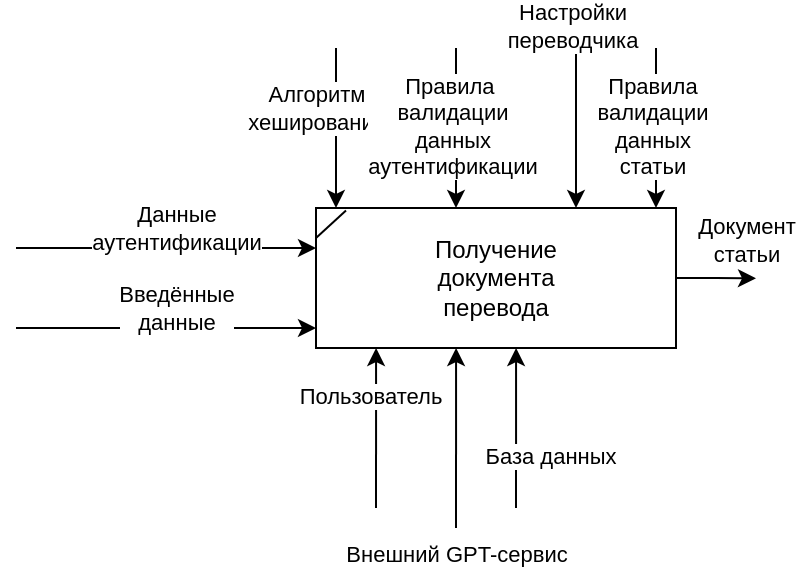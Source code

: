 <mxfile version="24.8.0">
  <diagram name="Page-1" id="OLlmoAb0uH4LN58cC4p5">
    <mxGraphModel dx="690" dy="509" grid="1" gridSize="10" guides="1" tooltips="1" connect="1" arrows="1" fold="1" page="1" pageScale="1" pageWidth="850" pageHeight="1100" math="0" shadow="0">
      <root>
        <mxCell id="0" />
        <mxCell id="1" parent="0" />
        <mxCell id="i-IlcOfZFjZSP7zTeQv6-22" style="edgeStyle=orthogonalEdgeStyle;rounded=0;orthogonalLoop=1;jettySize=auto;html=1;exitX=0.5;exitY=1;exitDx=0;exitDy=0;" edge="1" parent="1">
          <mxGeometry relative="1" as="geometry">
            <mxPoint x="600" y="360" as="targetPoint" />
            <mxPoint x="600" y="280" as="sourcePoint" />
          </mxGeometry>
        </mxCell>
        <mxCell id="i-IlcOfZFjZSP7zTeQv6-23" value="Алгоритм&lt;div&gt;хеширования&lt;/div&gt;" style="edgeLabel;html=1;align=center;verticalAlign=middle;resizable=0;points=[];" vertex="1" connectable="0" parent="i-IlcOfZFjZSP7zTeQv6-22">
          <mxGeometry x="-0.775" y="-2" relative="1" as="geometry">
            <mxPoint x="-8" y="21" as="offset" />
          </mxGeometry>
        </mxCell>
        <mxCell id="i-IlcOfZFjZSP7zTeQv6-4" style="edgeStyle=orthogonalEdgeStyle;rounded=0;orthogonalLoop=1;jettySize=auto;html=1;exitX=0.5;exitY=1;exitDx=0;exitDy=0;" edge="1" parent="1">
          <mxGeometry relative="1" as="geometry">
            <mxPoint x="660" y="360" as="targetPoint" />
            <mxPoint x="660" y="280" as="sourcePoint" />
          </mxGeometry>
        </mxCell>
        <mxCell id="i-IlcOfZFjZSP7zTeQv6-5" value="Правила&amp;nbsp;&lt;div&gt;валидации&lt;/div&gt;&lt;div&gt;данных&lt;/div&gt;&lt;div&gt;аутентификации&lt;/div&gt;" style="edgeLabel;html=1;align=center;verticalAlign=middle;resizable=0;points=[];" vertex="1" connectable="0" parent="i-IlcOfZFjZSP7zTeQv6-4">
          <mxGeometry x="-0.775" y="-2" relative="1" as="geometry">
            <mxPoint y="30" as="offset" />
          </mxGeometry>
        </mxCell>
        <mxCell id="i-IlcOfZFjZSP7zTeQv6-10" style="edgeStyle=orthogonalEdgeStyle;rounded=0;orthogonalLoop=1;jettySize=auto;html=1;" edge="1" parent="1">
          <mxGeometry relative="1" as="geometry">
            <mxPoint x="590" y="380" as="targetPoint" />
            <mxPoint x="440" y="380" as="sourcePoint" />
          </mxGeometry>
        </mxCell>
        <mxCell id="i-IlcOfZFjZSP7zTeQv6-11" value="Данные&lt;div&gt;аутентификации&lt;/div&gt;" style="edgeLabel;html=1;align=center;verticalAlign=middle;resizable=0;points=[];" vertex="1" connectable="0" parent="i-IlcOfZFjZSP7zTeQv6-10">
          <mxGeometry x="-0.242" relative="1" as="geometry">
            <mxPoint x="23" y="-10" as="offset" />
          </mxGeometry>
        </mxCell>
        <mxCell id="i-IlcOfZFjZSP7zTeQv6-14" style="edgeStyle=orthogonalEdgeStyle;rounded=0;orthogonalLoop=1;jettySize=auto;html=1;exitX=0.25;exitY=0;exitDx=0;exitDy=0;" edge="1" parent="1">
          <mxGeometry relative="1" as="geometry">
            <mxPoint x="620.048" y="430" as="targetPoint" />
            <mxPoint x="620" y="510" as="sourcePoint" />
          </mxGeometry>
        </mxCell>
        <mxCell id="i-IlcOfZFjZSP7zTeQv6-15" value="Пользователь" style="edgeLabel;html=1;align=center;verticalAlign=middle;resizable=0;points=[];" vertex="1" connectable="0" parent="i-IlcOfZFjZSP7zTeQv6-14">
          <mxGeometry x="0.417" y="3" relative="1" as="geometry">
            <mxPoint as="offset" />
          </mxGeometry>
        </mxCell>
        <mxCell id="i-IlcOfZFjZSP7zTeQv6-18" style="edgeStyle=orthogonalEdgeStyle;rounded=0;orthogonalLoop=1;jettySize=auto;html=1;exitX=1;exitY=0.5;exitDx=0;exitDy=0;" edge="1" parent="1" source="i-IlcOfZFjZSP7zTeQv6-1">
          <mxGeometry relative="1" as="geometry">
            <mxPoint x="810" y="395.143" as="targetPoint" />
          </mxGeometry>
        </mxCell>
        <mxCell id="i-IlcOfZFjZSP7zTeQv6-19" value="Документ&lt;div&gt;статьи&lt;/div&gt;" style="edgeLabel;html=1;align=center;verticalAlign=middle;resizable=0;points=[];" vertex="1" connectable="0" parent="i-IlcOfZFjZSP7zTeQv6-18">
          <mxGeometry x="-0.274" y="-1" relative="1" as="geometry">
            <mxPoint x="20" y="-20" as="offset" />
          </mxGeometry>
        </mxCell>
        <mxCell id="i-IlcOfZFjZSP7zTeQv6-1" value="Получение&lt;div&gt;документа&lt;/div&gt;&lt;div&gt;перевода&lt;/div&gt;" style="rounded=0;whiteSpace=wrap;html=1;" vertex="1" parent="1">
          <mxGeometry x="590" y="360" width="180" height="70" as="geometry" />
        </mxCell>
        <mxCell id="i-IlcOfZFjZSP7zTeQv6-2" value="" style="endArrow=none;html=1;rounded=0;exitX=0;exitY=0.25;exitDx=0;exitDy=0;entryX=0.125;entryY=0.02;entryDx=0;entryDy=0;entryPerimeter=0;" edge="1" parent="1">
          <mxGeometry width="50" height="50" relative="1" as="geometry">
            <mxPoint x="590" y="375" as="sourcePoint" />
            <mxPoint x="605" y="361.2" as="targetPoint" />
          </mxGeometry>
        </mxCell>
        <mxCell id="i-IlcOfZFjZSP7zTeQv6-6" style="edgeStyle=orthogonalEdgeStyle;rounded=0;orthogonalLoop=1;jettySize=auto;html=1;exitX=0.5;exitY=1;exitDx=0;exitDy=0;" edge="1" parent="1">
          <mxGeometry relative="1" as="geometry">
            <mxPoint x="760" y="360" as="targetPoint" />
            <mxPoint x="760" y="280" as="sourcePoint" />
          </mxGeometry>
        </mxCell>
        <mxCell id="i-IlcOfZFjZSP7zTeQv6-7" value="Правила&lt;div&gt;валидации&lt;/div&gt;&lt;div&gt;данных&lt;/div&gt;&lt;div&gt;статьи&lt;/div&gt;" style="edgeLabel;html=1;align=center;verticalAlign=middle;resizable=0;points=[];" vertex="1" connectable="0" parent="i-IlcOfZFjZSP7zTeQv6-6">
          <mxGeometry x="-0.775" y="-2" relative="1" as="geometry">
            <mxPoint y="30" as="offset" />
          </mxGeometry>
        </mxCell>
        <mxCell id="i-IlcOfZFjZSP7zTeQv6-8" style="edgeStyle=orthogonalEdgeStyle;rounded=0;orthogonalLoop=1;jettySize=auto;html=1;exitX=0.5;exitY=1;exitDx=0;exitDy=0;" edge="1" parent="1">
          <mxGeometry relative="1" as="geometry">
            <mxPoint x="720" y="360" as="targetPoint" />
            <mxPoint x="720" y="280" as="sourcePoint" />
          </mxGeometry>
        </mxCell>
        <mxCell id="i-IlcOfZFjZSP7zTeQv6-9" value="Настройки&lt;div&gt;переводчика&lt;/div&gt;" style="edgeLabel;html=1;align=center;verticalAlign=middle;resizable=0;points=[];" vertex="1" connectable="0" parent="i-IlcOfZFjZSP7zTeQv6-8">
          <mxGeometry x="-0.775" y="-2" relative="1" as="geometry">
            <mxPoint y="-20" as="offset" />
          </mxGeometry>
        </mxCell>
        <mxCell id="i-IlcOfZFjZSP7zTeQv6-12" style="edgeStyle=orthogonalEdgeStyle;rounded=0;orthogonalLoop=1;jettySize=auto;html=1;" edge="1" parent="1">
          <mxGeometry relative="1" as="geometry">
            <mxPoint x="590" y="420" as="targetPoint" />
            <mxPoint x="440" y="420" as="sourcePoint" />
          </mxGeometry>
        </mxCell>
        <mxCell id="i-IlcOfZFjZSP7zTeQv6-13" value="Введённые&lt;div&gt;данные&lt;/div&gt;" style="edgeLabel;html=1;align=center;verticalAlign=middle;resizable=0;points=[];" vertex="1" connectable="0" parent="i-IlcOfZFjZSP7zTeQv6-12">
          <mxGeometry x="-0.242" relative="1" as="geometry">
            <mxPoint x="23" y="-10" as="offset" />
          </mxGeometry>
        </mxCell>
        <mxCell id="i-IlcOfZFjZSP7zTeQv6-16" style="edgeStyle=orthogonalEdgeStyle;rounded=0;orthogonalLoop=1;jettySize=auto;html=1;exitX=0.25;exitY=0;exitDx=0;exitDy=0;" edge="1" parent="1">
          <mxGeometry relative="1" as="geometry">
            <mxPoint x="690.048" y="430" as="targetPoint" />
            <mxPoint x="690" y="510" as="sourcePoint" />
          </mxGeometry>
        </mxCell>
        <mxCell id="i-IlcOfZFjZSP7zTeQv6-17" value="База данных" style="edgeLabel;html=1;align=center;verticalAlign=middle;resizable=0;points=[];" vertex="1" connectable="0" parent="i-IlcOfZFjZSP7zTeQv6-16">
          <mxGeometry x="0.417" y="3" relative="1" as="geometry">
            <mxPoint x="20" y="30" as="offset" />
          </mxGeometry>
        </mxCell>
        <mxCell id="i-IlcOfZFjZSP7zTeQv6-20" style="edgeStyle=orthogonalEdgeStyle;rounded=0;orthogonalLoop=1;jettySize=auto;html=1;" edge="1" parent="1">
          <mxGeometry relative="1" as="geometry">
            <mxPoint x="660.048" y="430" as="targetPoint" />
            <mxPoint x="660" y="520" as="sourcePoint" />
          </mxGeometry>
        </mxCell>
        <mxCell id="i-IlcOfZFjZSP7zTeQv6-21" value="Внешний GPT-сервис" style="edgeLabel;html=1;align=center;verticalAlign=middle;resizable=0;points=[];" vertex="1" connectable="0" parent="i-IlcOfZFjZSP7zTeQv6-20">
          <mxGeometry x="0.417" y="3" relative="1" as="geometry">
            <mxPoint x="3" y="77" as="offset" />
          </mxGeometry>
        </mxCell>
      </root>
    </mxGraphModel>
  </diagram>
</mxfile>
